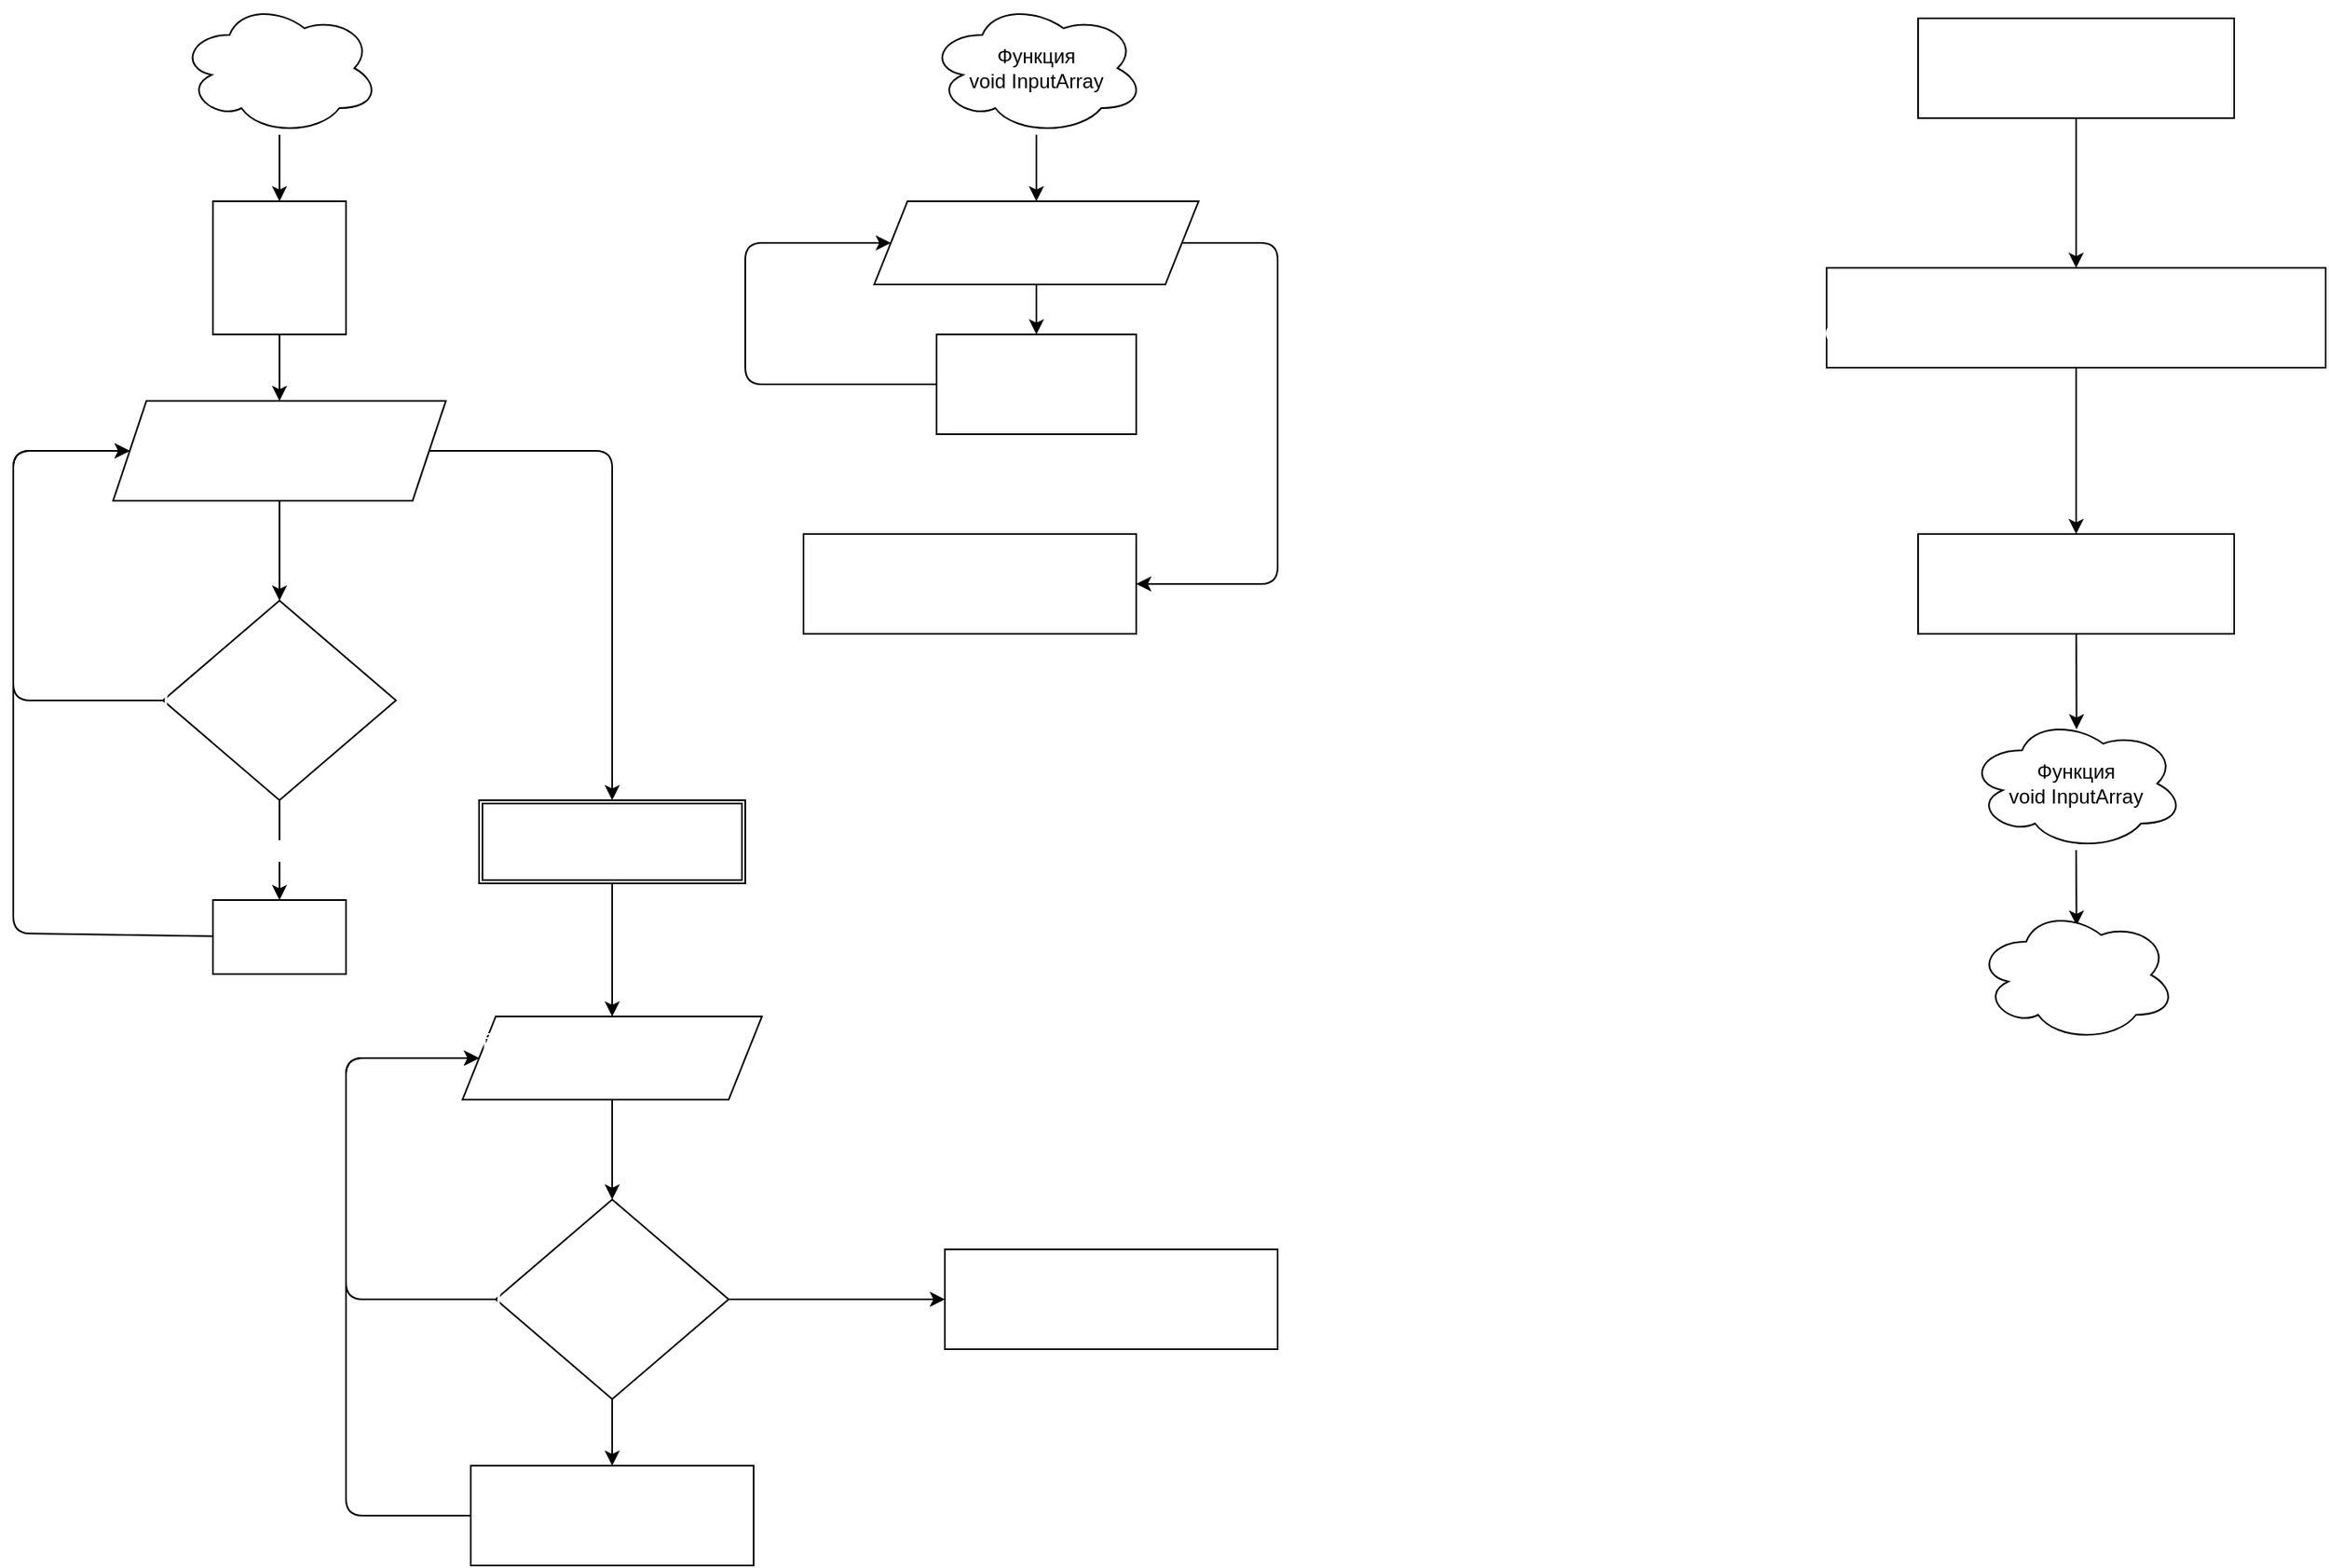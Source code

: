 <mxfile>
    <diagram id="OihbBQKdPt7NdSzAdGlA" name="Page-1">
        <mxGraphModel dx="1197" dy="193" grid="1" gridSize="10" guides="1" tooltips="1" connect="1" arrows="1" fold="1" page="1" pageScale="1" pageWidth="827" pageHeight="1169" math="0" shadow="0">
            <root>
                <mxCell id="0"/>
                <mxCell id="1" parent="0"/>
                <mxCell id="8" style="edgeStyle=none;html=1;fontColor=#FFFFFF;" edge="1" parent="1" source="2" target="3">
                    <mxGeometry relative="1" as="geometry"/>
                </mxCell>
                <mxCell id="2" value="Функция&lt;br&gt;void InputArray" style="ellipse;shape=cloud;whiteSpace=wrap;html=1;" vertex="1" parent="1">
                    <mxGeometry x="-250" width="130" height="80" as="geometry"/>
                </mxCell>
                <mxCell id="9" style="edgeStyle=none;html=1;entryX=0.5;entryY=0;entryDx=0;entryDy=0;fontColor=#FFFFFF;" edge="1" parent="1" source="3" target="5">
                    <mxGeometry relative="1" as="geometry"/>
                </mxCell>
                <mxCell id="11" style="edgeStyle=none;html=1;fontColor=#FFFFFF;entryX=1;entryY=0.5;entryDx=0;entryDy=0;" edge="1" parent="1" source="3">
                    <mxGeometry relative="1" as="geometry">
                        <mxPoint x="-125" y="350" as="targetPoint"/>
                        <Array as="points">
                            <mxPoint x="-40" y="145"/>
                            <mxPoint x="-40" y="350"/>
                        </Array>
                    </mxGeometry>
                </mxCell>
                <mxCell id="3" value="&lt;div style=&quot;font-family: &amp;#34;consolas&amp;#34; , &amp;#34;courier new&amp;#34; , monospace ; font-size: 14px ; line-height: 19px&quot;&gt;&lt;font color=&quot;#ffffff&quot;&gt;for (int j = 0; j &amp;lt; array.Length; j++)&lt;/font&gt;&lt;/div&gt;" style="shape=parallelogram;perimeter=parallelogramPerimeter;whiteSpace=wrap;html=1;fixedSize=1;" vertex="1" parent="1">
                    <mxGeometry x="-282.5" y="120" width="195" height="50" as="geometry"/>
                </mxCell>
                <mxCell id="10" style="edgeStyle=none;html=1;entryX=0;entryY=0.5;entryDx=0;entryDy=0;fontColor=#FFFFFF;" edge="1" parent="1" source="5" target="3">
                    <mxGeometry relative="1" as="geometry">
                        <Array as="points">
                            <mxPoint x="-360" y="230"/>
                            <mxPoint x="-360" y="145"/>
                        </Array>
                    </mxGeometry>
                </mxCell>
                <mxCell id="5" value="Введение строк" style="rounded=0;whiteSpace=wrap;html=1;labelBackgroundColor=none;fontColor=#FFFFFF;" vertex="1" parent="1">
                    <mxGeometry x="-245" y="200" width="120" height="60" as="geometry"/>
                </mxCell>
                <mxCell id="17" style="edgeStyle=none;html=1;entryX=0.5;entryY=0;entryDx=0;entryDy=0;fontColor=#FFFFFF;" edge="1" parent="1" source="13" target="14">
                    <mxGeometry relative="1" as="geometry"/>
                </mxCell>
                <mxCell id="13" value="Функция void ChangeArray" style="ellipse;shape=cloud;whiteSpace=wrap;html=1;labelBackgroundColor=none;fontColor=#FFFFFF;" vertex="1" parent="1">
                    <mxGeometry x="-700" width="120" height="80" as="geometry"/>
                </mxCell>
                <mxCell id="16" style="edgeStyle=none;html=1;fontColor=#FFFFFF;" edge="1" parent="1" source="14" target="15">
                    <mxGeometry relative="1" as="geometry"/>
                </mxCell>
                <mxCell id="14" value="int a = 0;&lt;br&gt;int b = 0;" style="whiteSpace=wrap;html=1;aspect=fixed;labelBackgroundColor=none;fontColor=#FFFFFF;" vertex="1" parent="1">
                    <mxGeometry x="-680" y="120" width="80" height="80" as="geometry"/>
                </mxCell>
                <mxCell id="21" style="edgeStyle=none;html=1;entryX=0.5;entryY=0;entryDx=0;entryDy=0;fontColor=#FFFFFF;" edge="1" parent="1" source="15" target="20">
                    <mxGeometry relative="1" as="geometry"/>
                </mxCell>
                <mxCell id="29" style="edgeStyle=none;html=1;entryX=0.5;entryY=0;entryDx=0;entryDy=0;fontSize=10;fontColor=#FFFFFF;" edge="1" parent="1" source="15" target="28">
                    <mxGeometry relative="1" as="geometry">
                        <Array as="points">
                            <mxPoint x="-440" y="270"/>
                        </Array>
                    </mxGeometry>
                </mxCell>
                <mxCell id="15" value="&lt;div style=&quot;font-family: &amp;#34;consolas&amp;#34; , &amp;#34;courier new&amp;#34; , monospace ; font-size: 14px ; line-height: 19px&quot;&gt;for (int j = 0; j &amp;lt; array.Length; j++)&lt;/div&gt;" style="shape=parallelogram;perimeter=parallelogramPerimeter;whiteSpace=wrap;html=1;fixedSize=1;labelBackgroundColor=none;fontColor=#FFFFFF;" vertex="1" parent="1">
                    <mxGeometry x="-740" y="240" width="200" height="60" as="geometry"/>
                </mxCell>
                <mxCell id="23" value="да" style="edgeStyle=none;html=1;entryX=0.5;entryY=0;entryDx=0;entryDy=0;fontColor=#FFFFFF;" edge="1" parent="1" source="20" target="22">
                    <mxGeometry relative="1" as="geometry"/>
                </mxCell>
                <mxCell id="25" style="edgeStyle=none;html=1;fontColor=#FFFFFF;" edge="1" parent="1" source="20">
                    <mxGeometry relative="1" as="geometry">
                        <mxPoint x="-730" y="270" as="targetPoint"/>
                        <Array as="points">
                            <mxPoint x="-800" y="420"/>
                            <mxPoint x="-800" y="270"/>
                        </Array>
                    </mxGeometry>
                </mxCell>
                <mxCell id="20" value="&lt;div style=&quot;font-family: &amp;#34;consolas&amp;#34; , &amp;#34;courier new&amp;#34; , monospace ; font-size: 14px ; line-height: 19px&quot;&gt;if&amp;nbsp;&lt;/div&gt;&lt;div style=&quot;font-family: &amp;#34;consolas&amp;#34; , &amp;#34;courier new&amp;#34; , monospace ; font-size: 14px ; line-height: 19px&quot;&gt;(array[j].Length&amp;nbsp;&lt;/div&gt;&lt;div style=&quot;font-family: &amp;#34;consolas&amp;#34; , &amp;#34;courier new&amp;#34; , monospace ; font-size: 14px ; line-height: 19px&quot;&gt;&amp;lt; 4)&lt;/div&gt;" style="rhombus;whiteSpace=wrap;html=1;labelBackgroundColor=none;fontColor=#FFFFFF;" vertex="1" parent="1">
                    <mxGeometry x="-710" y="360" width="140" height="120" as="geometry"/>
                </mxCell>
                <mxCell id="24" style="edgeStyle=none;html=1;entryX=0;entryY=0.5;entryDx=0;entryDy=0;fontColor=#FFFFFF;" edge="1" parent="1" source="22" target="15">
                    <mxGeometry relative="1" as="geometry">
                        <Array as="points">
                            <mxPoint x="-800" y="560"/>
                            <mxPoint x="-800" y="270"/>
                        </Array>
                    </mxGeometry>
                </mxCell>
                <mxCell id="22" value="a++" style="rounded=0;whiteSpace=wrap;html=1;labelBackgroundColor=none;fontColor=#FFFFFF;" vertex="1" parent="1">
                    <mxGeometry x="-680" y="540" width="80" height="44.5" as="geometry"/>
                </mxCell>
                <mxCell id="26" value="нет" style="text;strokeColor=none;fillColor=none;html=1;fontSize=10;fontStyle=1;verticalAlign=middle;align=center;labelBackgroundColor=none;fontColor=#FFFFFF;" vertex="1" parent="1">
                    <mxGeometry x="-780" y="420" width="50" height="20" as="geometry"/>
                </mxCell>
                <mxCell id="31" style="edgeStyle=none;html=1;entryX=0.5;entryY=0;entryDx=0;entryDy=0;fontSize=10;fontColor=#FFFFFF;" edge="1" parent="1" source="28" target="30">
                    <mxGeometry relative="1" as="geometry"/>
                </mxCell>
                <mxCell id="28" value="&lt;div style=&quot;font-family: &amp;#34;consolas&amp;#34; , &amp;#34;courier new&amp;#34; , monospace ; font-size: 14px ; line-height: 19px&quot;&gt;string[] result = new string[a];&lt;/div&gt;" style="shape=ext;double=1;rounded=0;whiteSpace=wrap;html=1;labelBackgroundColor=none;fontSize=10;fontColor=#FFFFFF;" vertex="1" parent="1">
                    <mxGeometry x="-520" y="480" width="160" height="50" as="geometry"/>
                </mxCell>
                <mxCell id="32" style="edgeStyle=none;html=1;fontSize=10;fontColor=#FFFFFF;" edge="1" parent="1" source="30">
                    <mxGeometry relative="1" as="geometry">
                        <mxPoint x="-440" y="720" as="targetPoint"/>
                    </mxGeometry>
                </mxCell>
                <mxCell id="30" value="&lt;div style=&quot;font-family: &amp;#34;consolas&amp;#34; , &amp;#34;courier new&amp;#34; , monospace ; font-size: 14px ; line-height: 19px&quot;&gt;for (int i = 0; i &amp;lt; array.Length; i++)&lt;/div&gt;" style="shape=parallelogram;perimeter=parallelogramPerimeter;whiteSpace=wrap;html=1;fixedSize=1;labelBackgroundColor=none;fontSize=10;fontColor=#FFFFFF;" vertex="1" parent="1">
                    <mxGeometry x="-530" y="610" width="180" height="50" as="geometry"/>
                </mxCell>
                <mxCell id="35" style="edgeStyle=none;html=1;fontSize=10;fontColor=#FFFFFF;" edge="1" parent="1" source="34">
                    <mxGeometry relative="1" as="geometry">
                        <mxPoint x="-440" y="880" as="targetPoint"/>
                    </mxGeometry>
                </mxCell>
                <mxCell id="40" style="edgeStyle=none;html=1;entryX=0;entryY=0.5;entryDx=0;entryDy=0;fontSize=10;fontColor=#FFFFFF;" edge="1" parent="1" source="34" target="30">
                    <mxGeometry relative="1" as="geometry">
                        <Array as="points">
                            <mxPoint x="-600" y="780"/>
                            <mxPoint x="-600" y="635"/>
                        </Array>
                    </mxGeometry>
                </mxCell>
                <mxCell id="42" style="edgeStyle=none;html=1;fontSize=10;fontColor=#FFFFFF;entryX=0;entryY=0.5;entryDx=0;entryDy=0;" edge="1" parent="1" source="34" target="43">
                    <mxGeometry relative="1" as="geometry">
                        <mxPoint x="-320" y="780" as="targetPoint"/>
                    </mxGeometry>
                </mxCell>
                <mxCell id="34" value="&lt;div style=&quot;font-family: &amp;#34;consolas&amp;#34; , &amp;#34;courier new&amp;#34; , monospace ; font-size: 14px ; line-height: 19px&quot;&gt;if&amp;nbsp;&lt;/div&gt;&lt;div style=&quot;font-family: &amp;#34;consolas&amp;#34; , &amp;#34;courier new&amp;#34; , monospace ; font-size: 14px ; line-height: 19px&quot;&gt;(array[j].Length&amp;nbsp;&lt;/div&gt;&lt;div style=&quot;font-family: &amp;#34;consolas&amp;#34; , &amp;#34;courier new&amp;#34; , monospace ; font-size: 14px ; line-height: 19px&quot;&gt;&amp;lt; 4)&lt;/div&gt;" style="rhombus;whiteSpace=wrap;html=1;labelBackgroundColor=none;fontColor=#FFFFFF;" vertex="1" parent="1">
                    <mxGeometry x="-510" y="720" width="140" height="120" as="geometry"/>
                </mxCell>
                <mxCell id="38" style="edgeStyle=none;html=1;entryX=0;entryY=0.5;entryDx=0;entryDy=0;fontSize=10;fontColor=#FFFFFF;" edge="1" parent="1" source="36" target="30">
                    <mxGeometry relative="1" as="geometry">
                        <Array as="points">
                            <mxPoint x="-600" y="910"/>
                            <mxPoint x="-600" y="635"/>
                        </Array>
                    </mxGeometry>
                </mxCell>
                <mxCell id="36" value="&lt;div style=&quot;font-family: &amp;#34;consolas&amp;#34; , &amp;#34;courier new&amp;#34; , monospace ; font-size: 14px ; line-height: 19px&quot;&gt;result[b] = array[i];&lt;/div&gt;&lt;div style=&quot;font-family: &amp;#34;consolas&amp;#34; , &amp;#34;courier new&amp;#34; , monospace ; font-size: 14px ; line-height: 19px&quot;&gt;&lt;div style=&quot;line-height: 19px&quot;&gt;b++;&lt;/div&gt;&lt;/div&gt;" style="rounded=0;whiteSpace=wrap;html=1;labelBackgroundColor=none;fontSize=10;fontColor=#FFFFFF;" vertex="1" parent="1">
                    <mxGeometry x="-525" y="880" width="170" height="60" as="geometry"/>
                </mxCell>
                <mxCell id="39" value="нет" style="text;strokeColor=none;fillColor=none;html=1;fontSize=10;fontStyle=1;verticalAlign=middle;align=center;labelBackgroundColor=none;fontColor=#FFFFFF;" vertex="1" parent="1">
                    <mxGeometry x="-580" y="760" width="50" height="20" as="geometry"/>
                </mxCell>
                <mxCell id="41" value="да" style="text;strokeColor=none;fillColor=none;html=1;fontSize=10;fontStyle=1;verticalAlign=middle;align=center;labelBackgroundColor=none;fontColor=#FFFFFF;" vertex="1" parent="1">
                    <mxGeometry x="-450" y="850" width="50" height="20" as="geometry"/>
                </mxCell>
                <mxCell id="43" value="&lt;div style=&quot;font-family: &amp;#34;consolas&amp;#34; , &amp;#34;courier new&amp;#34; , monospace ; font-size: 14px ; line-height: 19px&quot;&gt;Console.WriteLine($&quot;[{string.Join(&quot;, &quot;, result)}]&quot;);&lt;/div&gt;" style="rounded=0;whiteSpace=wrap;html=1;labelBackgroundColor=none;fontSize=10;fontColor=#FFFFFF;" vertex="1" parent="1">
                    <mxGeometry x="-240" y="750" width="200" height="60" as="geometry"/>
                </mxCell>
                <mxCell id="44" value="&lt;div style=&quot;font-family: &amp;#34;consolas&amp;#34; , &amp;#34;courier new&amp;#34; , monospace ; font-size: 14px ; line-height: 19px&quot;&gt;Console.WriteLine($&quot;[{string.Join(&quot;, &quot;, result)}]&quot;);&lt;/div&gt;" style="rounded=0;whiteSpace=wrap;html=1;labelBackgroundColor=none;fontSize=10;fontColor=#FFFFFF;" vertex="1" parent="1">
                    <mxGeometry x="-325" y="320" width="200" height="60" as="geometry"/>
                </mxCell>
                <mxCell id="49" style="edgeStyle=none;html=1;entryX=0.5;entryY=0;entryDx=0;entryDy=0;fontSize=10;fontColor=#FFFFFF;" edge="1" parent="1" source="45" target="47">
                    <mxGeometry relative="1" as="geometry"/>
                </mxCell>
                <mxCell id="45" value="&lt;div style=&quot;font-family: &amp;#34;consolas&amp;#34; , &amp;#34;courier new&amp;#34; , monospace ; font-size: 14px ; line-height: 19px&quot;&gt;Console.Write(&quot;Введите количество строк &amp;gt;&amp;gt;&amp;gt; &quot;);&lt;/div&gt;" style="rounded=0;whiteSpace=wrap;html=1;labelBackgroundColor=none;fontSize=10;fontColor=#FFFFFF;" vertex="1" parent="1">
                    <mxGeometry x="345" y="10" width="190" height="60" as="geometry"/>
                </mxCell>
                <mxCell id="50" style="edgeStyle=none;html=1;entryX=0.5;entryY=0;entryDx=0;entryDy=0;fontSize=10;fontColor=#FFFFFF;" edge="1" parent="1" source="47" target="48">
                    <mxGeometry relative="1" as="geometry"/>
                </mxCell>
                <mxCell id="47" value="&lt;div style=&quot;font-family: &amp;#34;consolas&amp;#34; , &amp;#34;courier new&amp;#34; , monospace ; font-size: 14px ; line-height: 19px&quot;&gt;int n = Convert.ToInt32(Console.ReadLine());&lt;/div&gt;" style="rounded=0;whiteSpace=wrap;html=1;labelBackgroundColor=none;fontSize=10;fontColor=#FFFFFF;" vertex="1" parent="1">
                    <mxGeometry x="290" y="160" width="300" height="60" as="geometry"/>
                </mxCell>
                <mxCell id="55" style="edgeStyle=none;html=1;entryX=0.502;entryY=0.092;entryDx=0;entryDy=0;entryPerimeter=0;fontSize=10;fontColor=#FFFFFF;" edge="1" parent="1" source="48" target="53">
                    <mxGeometry relative="1" as="geometry"/>
                </mxCell>
                <mxCell id="48" value="&lt;div style=&quot;font-family: &amp;#34;consolas&amp;#34; , &amp;#34;courier new&amp;#34; , monospace ; font-size: 14px ; line-height: 19px&quot;&gt;string[] array = new string[n];&lt;/div&gt;" style="rounded=0;whiteSpace=wrap;html=1;labelBackgroundColor=none;fontSize=10;fontColor=#FFFFFF;" vertex="1" parent="1">
                    <mxGeometry x="345" y="320" width="190" height="60" as="geometry"/>
                </mxCell>
                <mxCell id="56" style="edgeStyle=none;html=1;entryX=0.502;entryY=0.129;entryDx=0;entryDy=0;entryPerimeter=0;fontSize=10;fontColor=#FFFFFF;" edge="1" parent="1" source="53" target="54">
                    <mxGeometry relative="1" as="geometry"/>
                </mxCell>
                <mxCell id="53" value="Функция&lt;br&gt;void InputArray" style="ellipse;shape=cloud;whiteSpace=wrap;html=1;" vertex="1" parent="1">
                    <mxGeometry x="375" y="430" width="130" height="80" as="geometry"/>
                </mxCell>
                <mxCell id="54" value="Функция void ChangeArray" style="ellipse;shape=cloud;whiteSpace=wrap;html=1;labelBackgroundColor=none;fontColor=#FFFFFF;" vertex="1" parent="1">
                    <mxGeometry x="380" y="545" width="120" height="80" as="geometry"/>
                </mxCell>
            </root>
        </mxGraphModel>
    </diagram>
</mxfile>